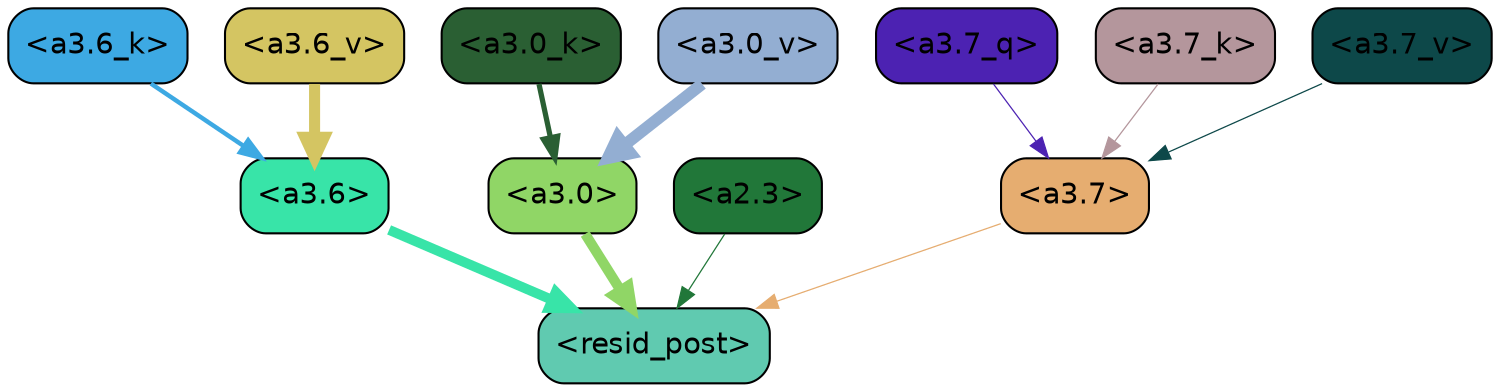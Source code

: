 strict digraph "" {
	graph [bgcolor=transparent,
		layout=dot,
		overlap=false,
		splines=true
	];
	"<a3.7>"	[color=black,
		fillcolor="#e6ad70",
		fontname=Helvetica,
		shape=box,
		style="filled, rounded"];
	"<resid_post>"	[color=black,
		fillcolor="#60cab0",
		fontname=Helvetica,
		shape=box,
		style="filled, rounded"];
	"<a3.7>" -> "<resid_post>"	[color="#e6ad70",
		penwidth=0.6];
	"<a3.6>"	[color=black,
		fillcolor="#38e4a8",
		fontname=Helvetica,
		shape=box,
		style="filled, rounded"];
	"<a3.6>" -> "<resid_post>"	[color="#38e4a8",
		penwidth=4.7534414529800415];
	"<a3.0>"	[color=black,
		fillcolor="#90d666",
		fontname=Helvetica,
		shape=box,
		style="filled, rounded"];
	"<a3.0>" -> "<resid_post>"	[color="#90d666",
		penwidth=4.898576855659485];
	"<a2.3>"	[color=black,
		fillcolor="#217739",
		fontname=Helvetica,
		shape=box,
		style="filled, rounded"];
	"<a2.3>" -> "<resid_post>"	[color="#217739",
		penwidth=0.6];
	"<a3.7_q>"	[color=black,
		fillcolor="#4c22b2",
		fontname=Helvetica,
		shape=box,
		style="filled, rounded"];
	"<a3.7_q>" -> "<a3.7>"	[color="#4c22b2",
		penwidth=0.6];
	"<a3.7_k>"	[color=black,
		fillcolor="#b4969c",
		fontname=Helvetica,
		shape=box,
		style="filled, rounded"];
	"<a3.7_k>" -> "<a3.7>"	[color="#b4969c",
		penwidth=0.6];
	"<a3.6_k>"	[color=black,
		fillcolor="#3da9e3",
		fontname=Helvetica,
		shape=box,
		style="filled, rounded"];
	"<a3.6_k>" -> "<a3.6>"	[color="#3da9e3",
		penwidth=2.13908451795578];
	"<a3.0_k>"	[color=black,
		fillcolor="#2a5f33",
		fontname=Helvetica,
		shape=box,
		style="filled, rounded"];
	"<a3.0_k>" -> "<a3.0>"	[color="#2a5f33",
		penwidth=2.520303964614868];
	"<a3.7_v>"	[color=black,
		fillcolor="#0d4849",
		fontname=Helvetica,
		shape=box,
		style="filled, rounded"];
	"<a3.7_v>" -> "<a3.7>"	[color="#0d4849",
		penwidth=0.6];
	"<a3.6_v>"	[color=black,
		fillcolor="#d4c562",
		fontname=Helvetica,
		shape=box,
		style="filled, rounded"];
	"<a3.6_v>" -> "<a3.6>"	[color="#d4c562",
		penwidth=5.297133803367615];
	"<a3.0_v>"	[color=black,
		fillcolor="#93aed2",
		fontname=Helvetica,
		shape=box,
		style="filled, rounded"];
	"<a3.0_v>" -> "<a3.0>"	[color="#93aed2",
		penwidth=5.680712580680847];
}
